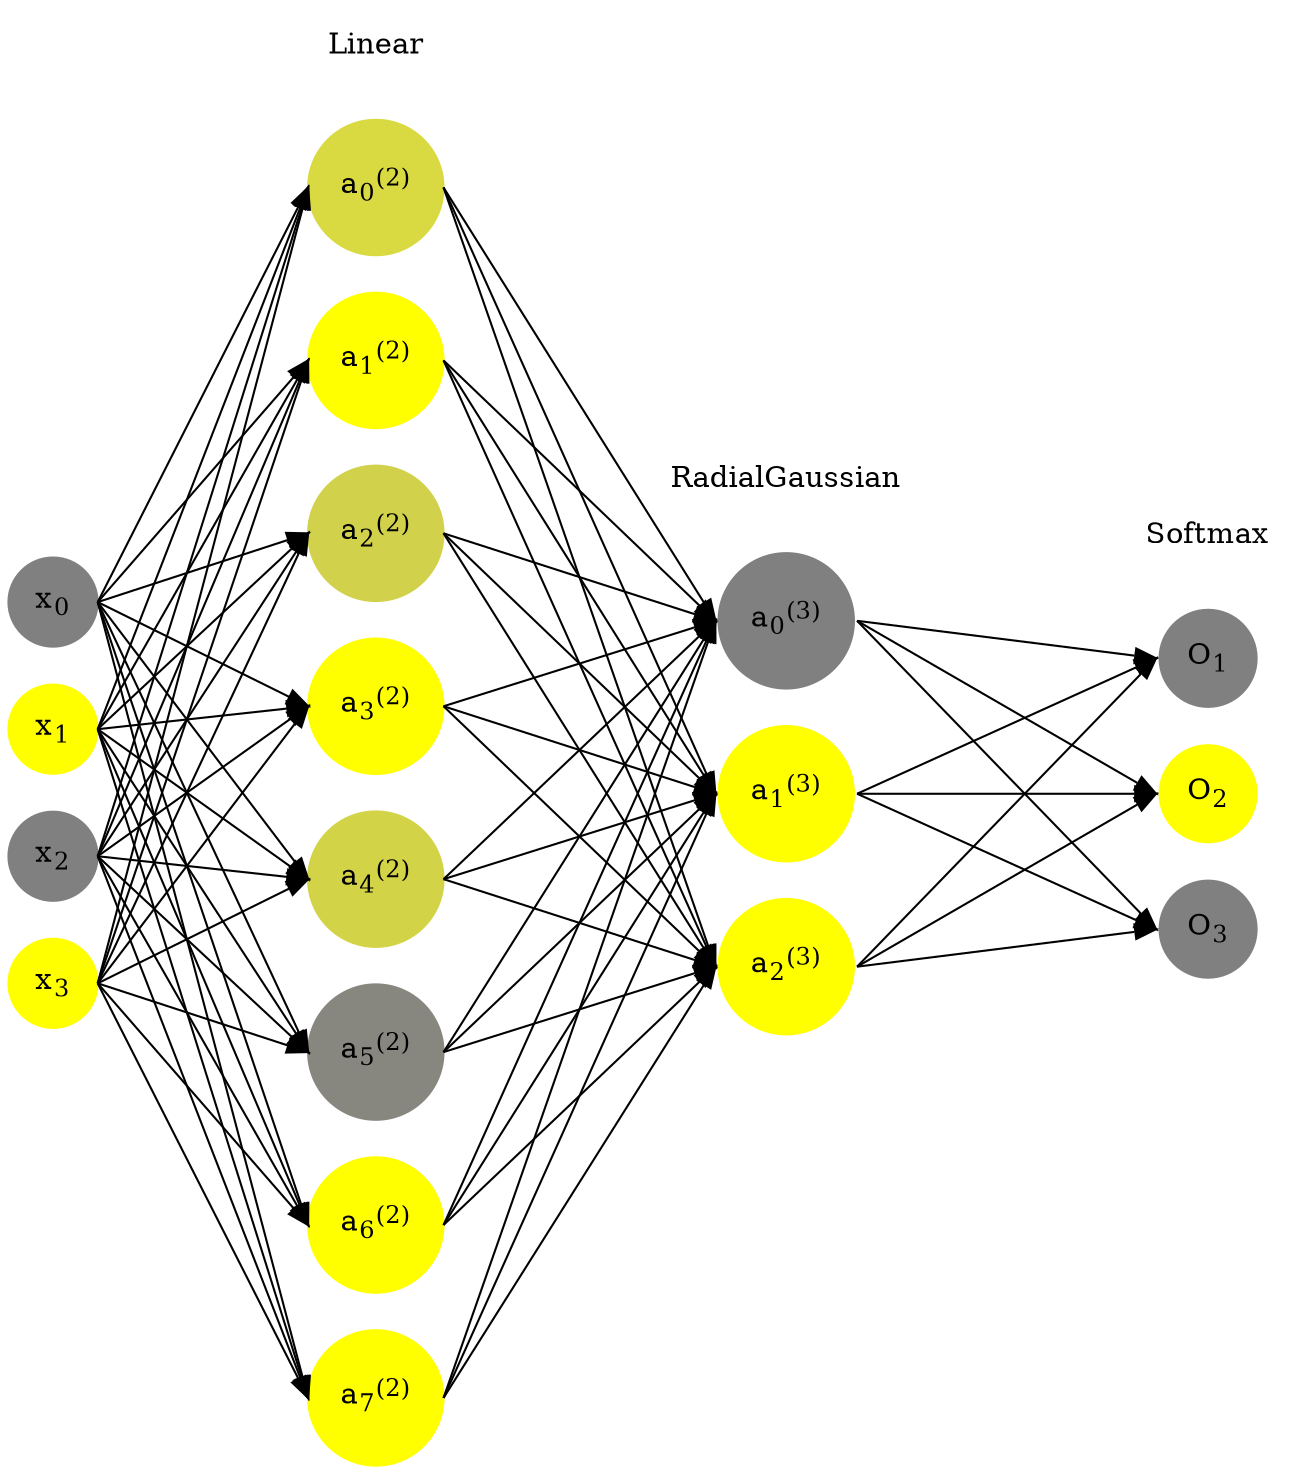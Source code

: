 digraph G {
	rankdir = LR;
	splines=false;
	edge[style=invis];
	ranksep= 1.4;
	{
	node [shape=circle, color="0.1667, 0.0, 0.5", style=filled, fillcolor="0.1667, 0.0, 0.5"];
	x0 [label=<x<sub>0</sub>>];
	}
	{
	node [shape=circle, color="0.1667, 1.0, 1.0", style=filled, fillcolor="0.1667, 1.0, 1.0"];
	x1 [label=<x<sub>1</sub>>];
	}
	{
	node [shape=circle, color="0.1667, 0.0, 0.5", style=filled, fillcolor="0.1667, 0.0, 0.5"];
	x2 [label=<x<sub>2</sub>>];
	}
	{
	node [shape=circle, color="0.1667, 1.0, 1.0", style=filled, fillcolor="0.1667, 1.0, 1.0"];
	x3 [label=<x<sub>3</sub>>];
	}
	{
	node [shape=circle, color="0.1667, 0.700854, 0.850427", style=filled, fillcolor="0.1667, 0.700854, 0.850427"];
	a02 [label=<a<sub>0</sub><sup>(2)</sup>>];
	}
	{
	node [shape=circle, color="0.1667, 1.255470, 1.127735", style=filled, fillcolor="0.1667, 1.255470, 1.127735"];
	a12 [label=<a<sub>1</sub><sup>(2)</sup>>];
	}
	{
	node [shape=circle, color="0.1667, 0.640210, 0.820105", style=filled, fillcolor="0.1667, 0.640210, 0.820105"];
	a22 [label=<a<sub>2</sub><sup>(2)</sup>>];
	}
	{
	node [shape=circle, color="0.1667, 2.239636, 1.619818", style=filled, fillcolor="0.1667, 2.239636, 1.619818"];
	a32 [label=<a<sub>3</sub><sup>(2)</sup>>];
	}
	{
	node [shape=circle, color="0.1667, 0.655913, 0.827957", style=filled, fillcolor="0.1667, 0.655913, 0.827957"];
	a42 [label=<a<sub>4</sub><sup>(2)</sup>>];
	}
	{
	node [shape=circle, color="0.1667, 0.056739, 0.528370", style=filled, fillcolor="0.1667, 0.056739, 0.528370"];
	a52 [label=<a<sub>5</sub><sup>(2)</sup>>];
	}
	{
	node [shape=circle, color="0.1667, 1.557587, 1.278793", style=filled, fillcolor="0.1667, 1.557587, 1.278793"];
	a62 [label=<a<sub>6</sub><sup>(2)</sup>>];
	}
	{
	node [shape=circle, color="0.1667, 1.686367, 1.343184", style=filled, fillcolor="0.1667, 1.686367, 1.343184"];
	a72 [label=<a<sub>7</sub><sup>(2)</sup>>];
	}
	{
	node [shape=circle, color="0.1667, 0.000000, 0.500000", style=filled, fillcolor="0.1667, 0.000000, 0.500000"];
	a03 [label=<a<sub>0</sub><sup>(3)</sup>>];
	}
	{
	node [shape=circle, color="0.1667, 0.998769, 0.999385", style=filled, fillcolor="0.1667, 0.998769, 0.999385"];
	a13 [label=<a<sub>1</sub><sup>(3)</sup>>];
	}
	{
	node [shape=circle, color="0.1667, 1.000000, 1.000000", style=filled, fillcolor="0.1667, 1.000000, 1.000000"];
	a23 [label=<a<sub>2</sub><sup>(3)</sup>>];
	}
	{
	node [shape=circle, color="0.1667, 0.0, 0.5", style=filled, fillcolor="0.1667, 0.0, 0.5"];
	O1 [label=<O<sub>1</sub>>];
	}
	{
	node [shape=circle, color="0.1667, 1.0, 1.0", style=filled, fillcolor="0.1667, 1.0, 1.0"];
	O2 [label=<O<sub>2</sub>>];
	}
	{
	node [shape=circle, color="0.1667, 0.0, 0.5", style=filled, fillcolor="0.1667, 0.0, 0.5"];
	O3 [label=<O<sub>3</sub>>];
	}
	{
	rank=same;
	x0->x1->x2->x3;
	}
	{
	rank=same;
	a02->a12->a22->a32->a42->a52->a62->a72;
	}
	{
	rank=same;
	a03->a13->a23;
	}
	{
	rank=same;
	O1->O2->O3;
	}
	l1 [shape=plaintext,label="Linear"];
	l1->a02;
	{rank=same; l1;a02};
	l2 [shape=plaintext,label="RadialGaussian"];
	l2->a03;
	{rank=same; l2;a03};
	l3 [shape=plaintext,label="Softmax"];
	l3->O1;
	{rank=same; l3;O1};
edge[style=solid, tailport=e, headport=w];
	{x0;x1;x2;x3} -> {a02;a12;a22;a32;a42;a52;a62;a72};
	{a02;a12;a22;a32;a42;a52;a62;a72} -> {a03;a13;a23};
	{a03;a13;a23} -> {O1,O2,O3};
}